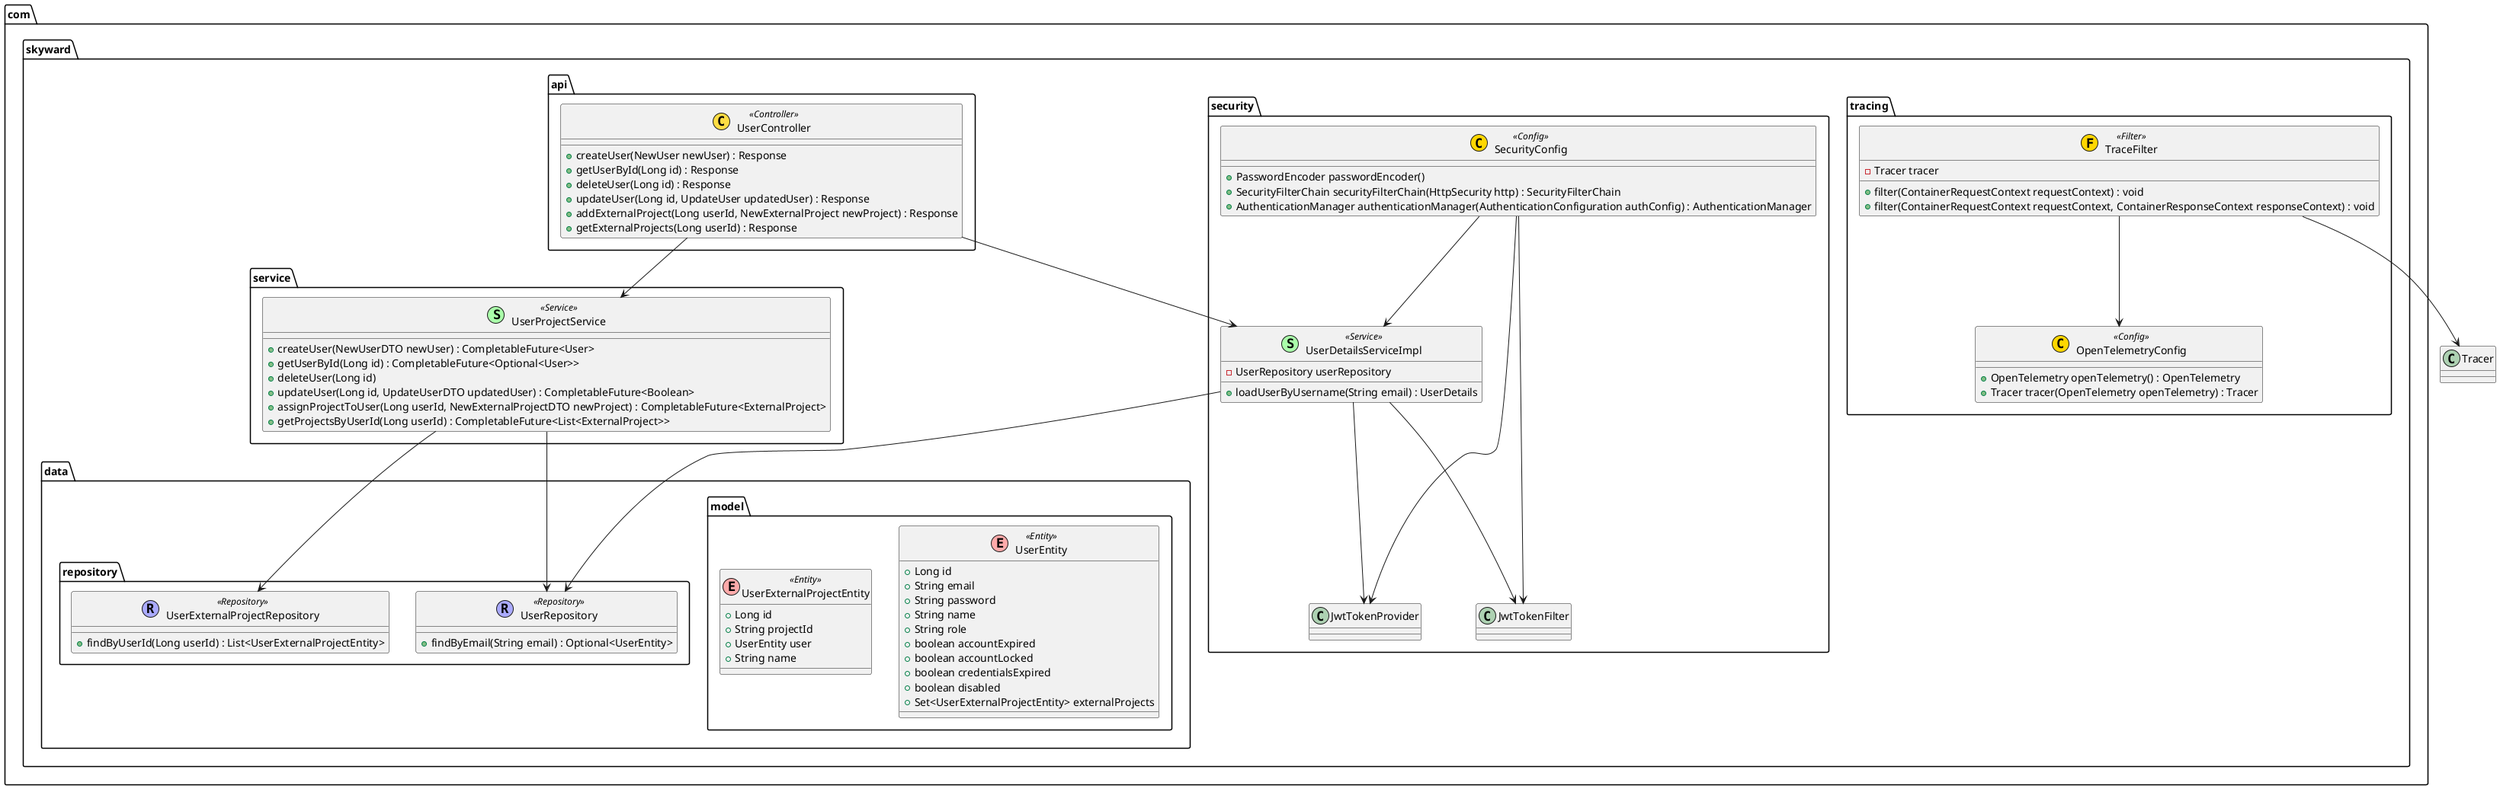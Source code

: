 @startuml
!define ENTITY(entityName) class entityName << (E,#FFAAAA) Entity >>
!define REPOSITORY(repositoryName) class repositoryName << (R,#AAAAFF) Repository >>
!define SERVICE(serviceName) class serviceName << (S,#AAFFAA) Service >>
!define CONFIG(configName) class configName << (C,#FFD700) Config >>
!define FILTER(filterName) class filterName << (F,#FFD700) Filter >>
!define CONTROLLER(controllerName) class controllerName << (C,#FFDD44) Controller >>

package com.skyward.data.model {
    ENTITY(UserEntity) {
        +Long id
        +String email
        +String password
        +String name
        +String role
        +boolean accountExpired
        +boolean accountLocked
        +boolean credentialsExpired
        +boolean disabled
        +Set<UserExternalProjectEntity> externalProjects
    }

    ENTITY(UserExternalProjectEntity) {
        +Long id
        +String projectId
        +UserEntity user
        +String name
    }
}

package com.skyward.data.repository {
    REPOSITORY(UserRepository) {
        +findByEmail(String email) : Optional<UserEntity>
    }

    REPOSITORY(UserExternalProjectRepository) {
        +findByUserId(Long userId) : List<UserExternalProjectEntity>
    }
}

package com.skyward.security {
    SERVICE(UserDetailsServiceImpl) {
        -UserRepository userRepository
        +loadUserByUsername(String email) : UserDetails
    }

    CONFIG(SecurityConfig) {
        +PasswordEncoder passwordEncoder()
        +SecurityFilterChain securityFilterChain(HttpSecurity http) : SecurityFilterChain
        +AuthenticationManager authenticationManager(AuthenticationConfiguration authConfig) : AuthenticationManager
    }

    class JwtTokenProvider
    class JwtTokenFilter
}

package com.skyward.service {
    SERVICE(UserProjectService) {
        +createUser(NewUserDTO newUser) : CompletableFuture<User>
        +getUserById(Long id) : CompletableFuture<Optional<User>>
        +deleteUser(Long id)
        +updateUser(Long id, UpdateUserDTO updatedUser) : CompletableFuture<Boolean>
        +assignProjectToUser(Long userId, NewExternalProjectDTO newProject) : CompletableFuture<ExternalProject>
        +getProjectsByUserId(Long userId) : CompletableFuture<List<ExternalProject>>
    }
}

package com.skyward.tracing {
    CONFIG(OpenTelemetryConfig) {
        +OpenTelemetry openTelemetry() : OpenTelemetry
        +Tracer tracer(OpenTelemetry openTelemetry) : Tracer
    }

    FILTER(TraceFilter) {
        -Tracer tracer
        +filter(ContainerRequestContext requestContext) : void
        +filter(ContainerRequestContext requestContext, ContainerResponseContext responseContext) : void
    }
}

package com.skyward.api {
    CONTROLLER(UserController) {
        +createUser(NewUser newUser) : Response
        +getUserById(Long id) : Response
        +deleteUser(Long id) : Response
        +updateUser(Long id, UpdateUser updatedUser) : Response
        +addExternalProject(Long userId, NewExternalProject newProject) : Response
        +getExternalProjects(Long userId) : Response
    }
}

UserDetailsServiceImpl --> UserRepository
UserDetailsServiceImpl --> JwtTokenProvider
UserDetailsServiceImpl --> JwtTokenFilter
SecurityConfig --> UserDetailsServiceImpl
SecurityConfig --> JwtTokenProvider
SecurityConfig --> JwtTokenFilter

UserProjectService --> UserRepository
UserProjectService --> UserExternalProjectRepository

TraceFilter --> OpenTelemetryConfig
TraceFilter --> Tracer

UserController --> UserProjectService
UserController --> UserDetailsServiceImpl

@enduml
